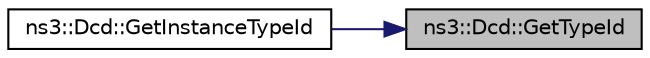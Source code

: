 digraph "ns3::Dcd::GetTypeId"
{
 // LATEX_PDF_SIZE
  edge [fontname="Helvetica",fontsize="10",labelfontname="Helvetica",labelfontsize="10"];
  node [fontname="Helvetica",fontsize="10",shape=record];
  rankdir="RL";
  Node1 [label="ns3::Dcd::GetTypeId",height=0.2,width=0.4,color="black", fillcolor="grey75", style="filled", fontcolor="black",tooltip="Get the type ID."];
  Node1 -> Node2 [dir="back",color="midnightblue",fontsize="10",style="solid",fontname="Helvetica"];
  Node2 [label="ns3::Dcd::GetInstanceTypeId",height=0.2,width=0.4,color="black", fillcolor="white", style="filled",URL="$classns3_1_1_dcd.html#a7745616942ab5286989cae9395ed143c",tooltip="Get the most derived TypeId for this Object."];
}
